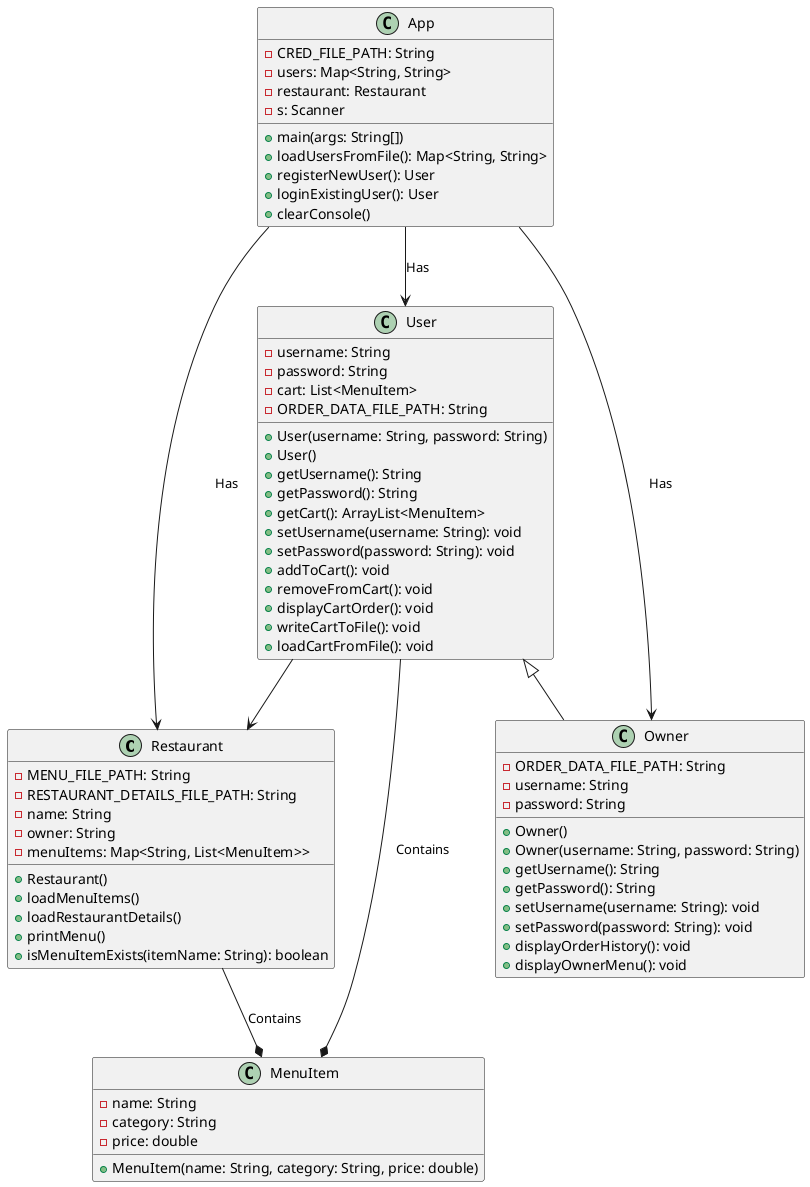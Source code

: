 @startuml FinalProject

class Restaurant {
    -MENU_FILE_PATH: String
    -RESTAURANT_DETAILS_FILE_PATH: String
    -name: String
    -owner: String
    -menuItems: Map<String, List<MenuItem>>
    +Restaurant()
    +loadMenuItems()
    +loadRestaurantDetails()
    +printMenu()
    +isMenuItemExists(itemName: String): boolean
}

class MenuItem {
    -name: String
    -category: String
    -price: double
    +MenuItem(name: String, category: String, price: double)
}

class User {
    - username: String
    - password: String
    - cart: List<MenuItem>
    - ORDER_DATA_FILE_PATH: String
    + User(username: String, password: String)
    + User()
    + getUsername(): String
    + getPassword(): String
    + getCart(): ArrayList<MenuItem>
    + setUsername(username: String): void
    + setPassword(password: String): void
    + addToCart(): void
    + removeFromCart(): void
    + displayCartOrder(): void
    + writeCartToFile(): void
    + loadCartFromFile(): void
    }

class Owner extends User {
    - ORDER_DATA_FILE_PATH: String
    - username: String
    - password: String
    + Owner()
    + Owner(username: String, password: String)
    + getUsername(): String
    + getPassword(): String
    + setUsername(username: String): void
    + setPassword(password: String): void
    + displayOrderHistory(): void
    + displayOwnerMenu(): void
}

class App {
    -CRED_FILE_PATH: String
    -users: Map<String, String>
    -restaurant: Restaurant
    -s: Scanner
    +main(args: String[])
    +loadUsersFromFile(): Map<String, String>
    +registerNewUser(): User
    +loginExistingUser(): User
    +clearConsole()
}

Restaurant --* MenuItem: Contains
User --* MenuItem: Contains
User --> Restaurant
App --> Restaurant: Has
App --> User: Has
App --> Owner: Has

@enduml
